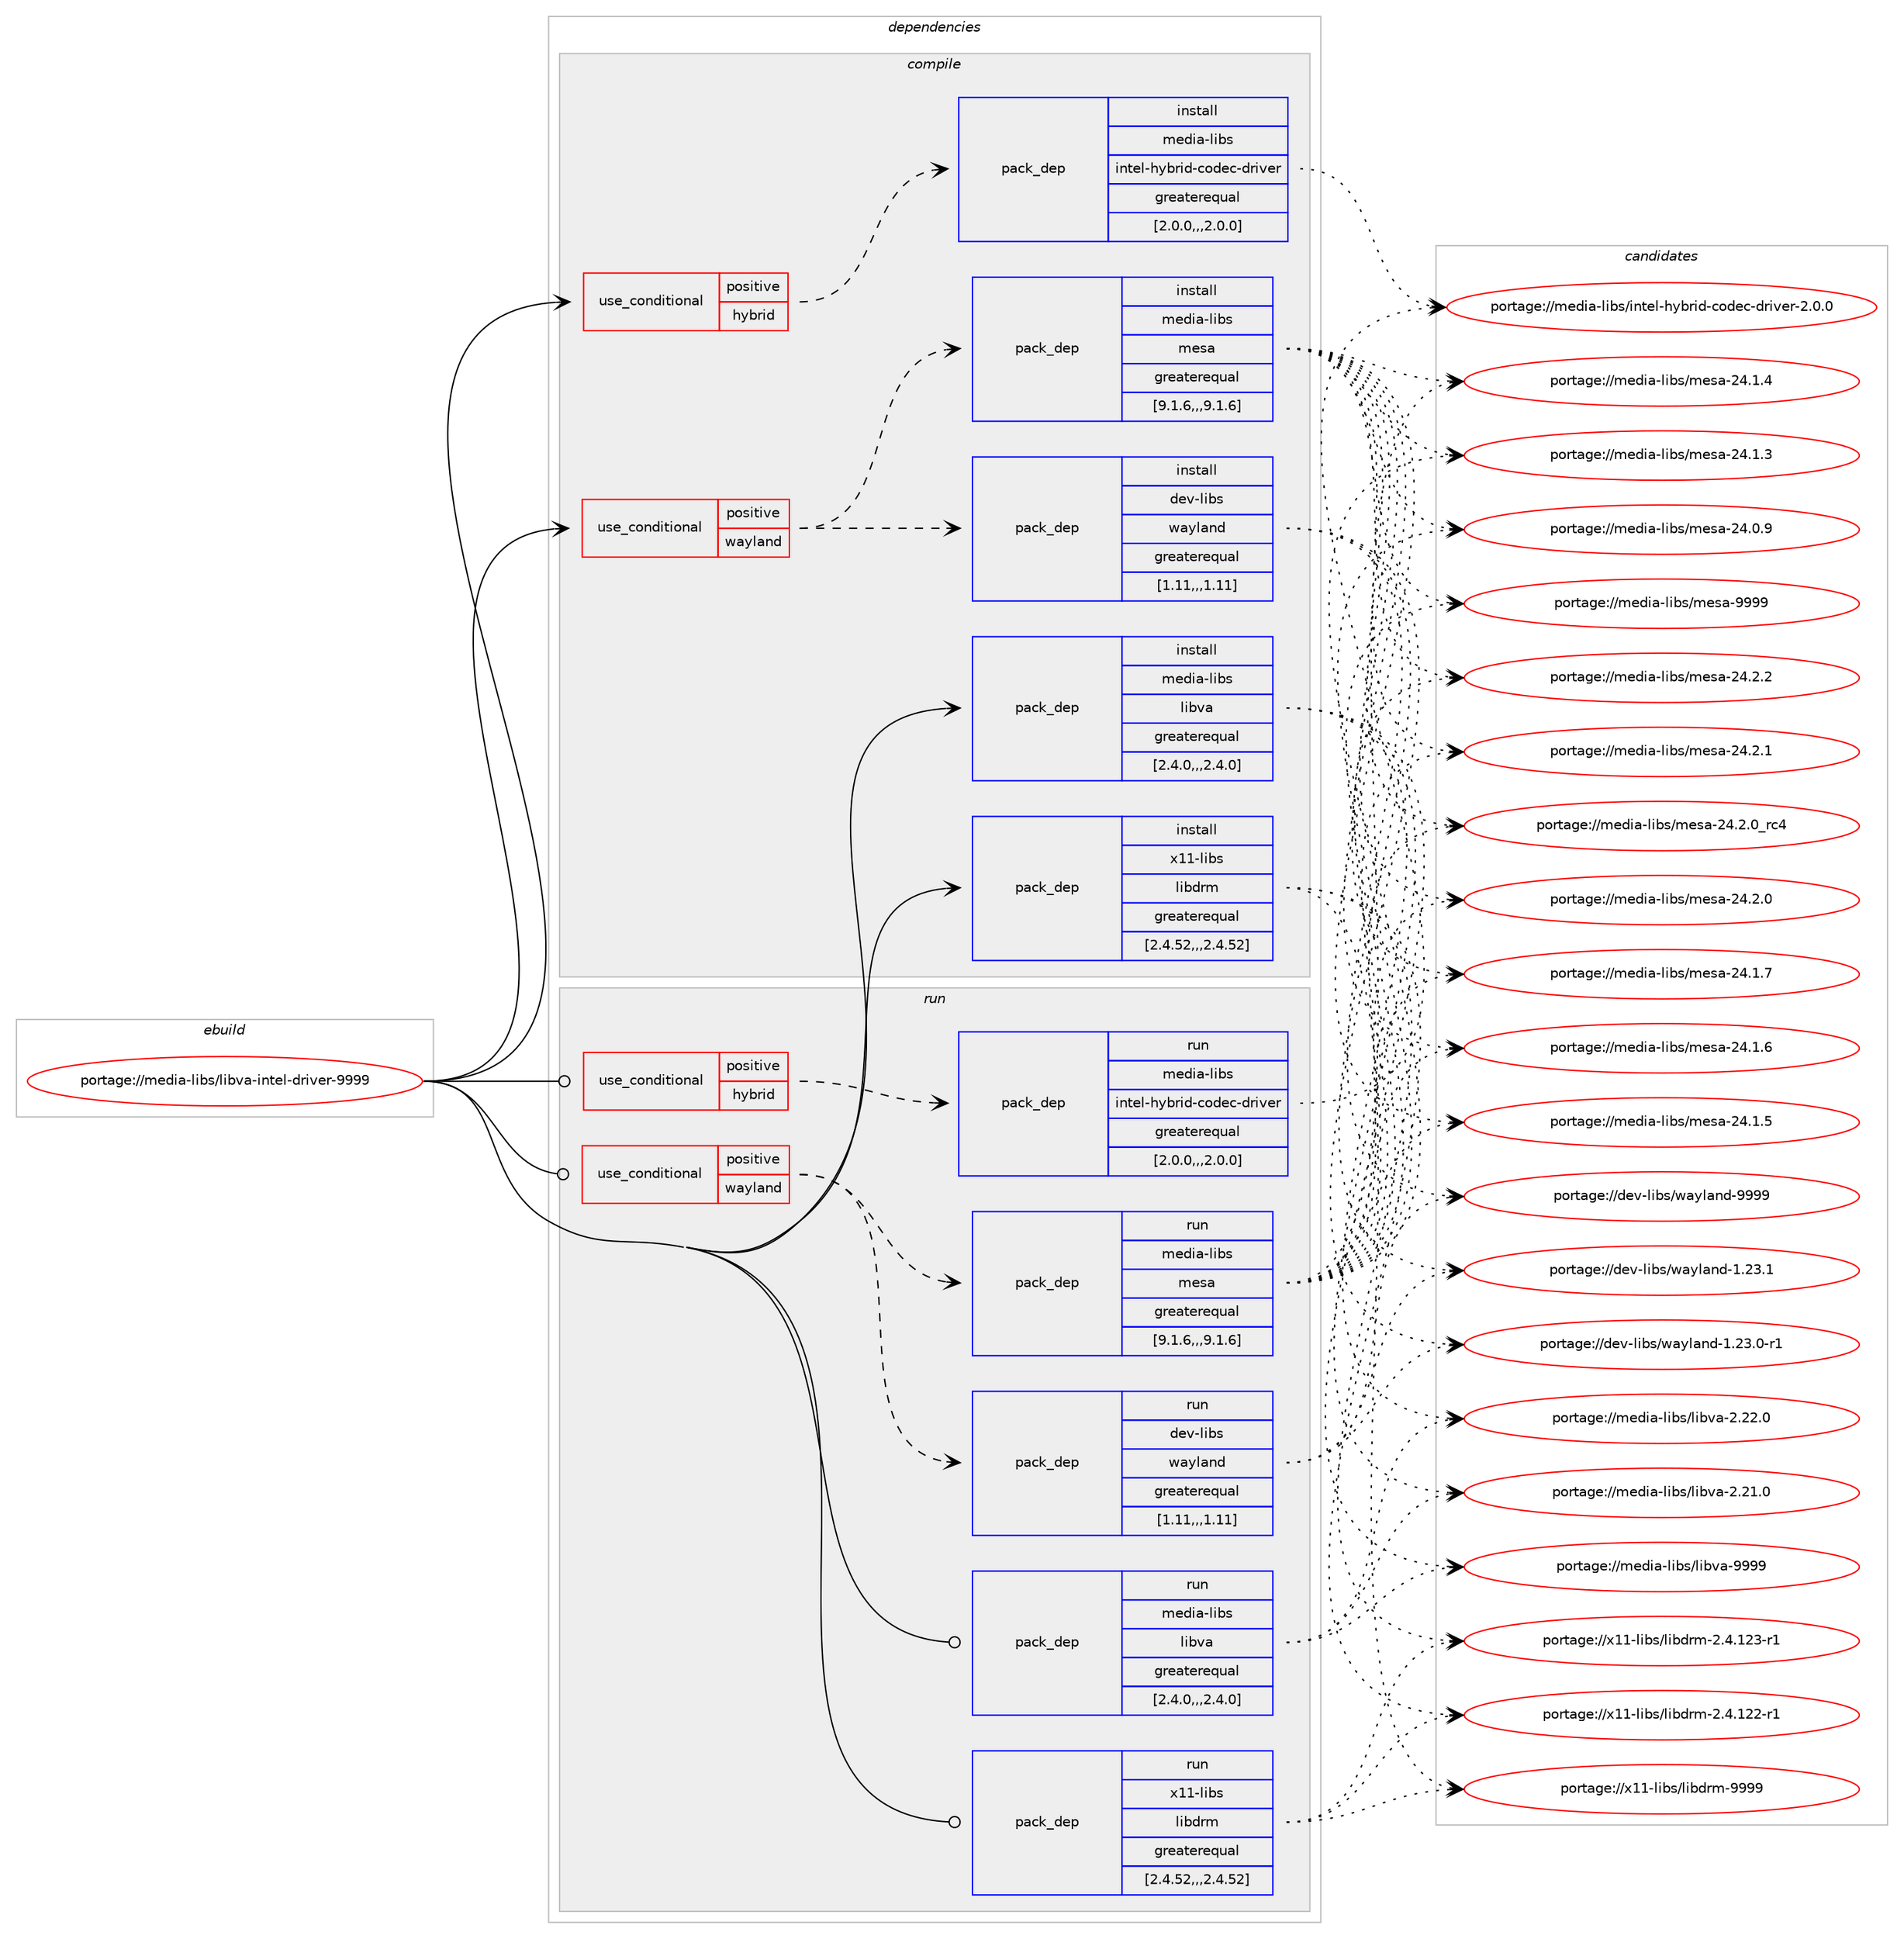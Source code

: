digraph prolog {

# *************
# Graph options
# *************

newrank=true;
concentrate=true;
compound=true;
graph [rankdir=LR,fontname=Helvetica,fontsize=10,ranksep=1.5];#, ranksep=2.5, nodesep=0.2];
edge  [arrowhead=vee];
node  [fontname=Helvetica,fontsize=10];

# **********
# The ebuild
# **********

subgraph cluster_leftcol {
color=gray;
label=<<i>ebuild</i>>;
id [label="portage://media-libs/libva-intel-driver-9999", color=red, width=4, href="../media-libs/libva-intel-driver-9999.svg"];
}

# ****************
# The dependencies
# ****************

subgraph cluster_midcol {
color=gray;
label=<<i>dependencies</i>>;
subgraph cluster_compile {
fillcolor="#eeeeee";
style=filled;
label=<<i>compile</i>>;
subgraph cond209309 {
dependency810781 [label=<<TABLE BORDER="0" CELLBORDER="1" CELLSPACING="0" CELLPADDING="4"><TR><TD ROWSPAN="3" CELLPADDING="10">use_conditional</TD></TR><TR><TD>positive</TD></TR><TR><TD>hybrid</TD></TR></TABLE>>, shape=none, color=red];
subgraph pack595337 {
dependency810782 [label=<<TABLE BORDER="0" CELLBORDER="1" CELLSPACING="0" CELLPADDING="4" WIDTH="220"><TR><TD ROWSPAN="6" CELLPADDING="30">pack_dep</TD></TR><TR><TD WIDTH="110">install</TD></TR><TR><TD>media-libs</TD></TR><TR><TD>intel-hybrid-codec-driver</TD></TR><TR><TD>greaterequal</TD></TR><TR><TD>[2.0.0,,,2.0.0]</TD></TR></TABLE>>, shape=none, color=blue];
}
dependency810781:e -> dependency810782:w [weight=20,style="dashed",arrowhead="vee"];
}
id:e -> dependency810781:w [weight=20,style="solid",arrowhead="vee"];
subgraph cond209310 {
dependency810783 [label=<<TABLE BORDER="0" CELLBORDER="1" CELLSPACING="0" CELLPADDING="4"><TR><TD ROWSPAN="3" CELLPADDING="10">use_conditional</TD></TR><TR><TD>positive</TD></TR><TR><TD>wayland</TD></TR></TABLE>>, shape=none, color=red];
subgraph pack595338 {
dependency810784 [label=<<TABLE BORDER="0" CELLBORDER="1" CELLSPACING="0" CELLPADDING="4" WIDTH="220"><TR><TD ROWSPAN="6" CELLPADDING="30">pack_dep</TD></TR><TR><TD WIDTH="110">install</TD></TR><TR><TD>dev-libs</TD></TR><TR><TD>wayland</TD></TR><TR><TD>greaterequal</TD></TR><TR><TD>[1.11,,,1.11]</TD></TR></TABLE>>, shape=none, color=blue];
}
dependency810783:e -> dependency810784:w [weight=20,style="dashed",arrowhead="vee"];
subgraph pack595339 {
dependency810785 [label=<<TABLE BORDER="0" CELLBORDER="1" CELLSPACING="0" CELLPADDING="4" WIDTH="220"><TR><TD ROWSPAN="6" CELLPADDING="30">pack_dep</TD></TR><TR><TD WIDTH="110">install</TD></TR><TR><TD>media-libs</TD></TR><TR><TD>mesa</TD></TR><TR><TD>greaterequal</TD></TR><TR><TD>[9.1.6,,,9.1.6]</TD></TR></TABLE>>, shape=none, color=blue];
}
dependency810783:e -> dependency810785:w [weight=20,style="dashed",arrowhead="vee"];
}
id:e -> dependency810783:w [weight=20,style="solid",arrowhead="vee"];
subgraph pack595340 {
dependency810786 [label=<<TABLE BORDER="0" CELLBORDER="1" CELLSPACING="0" CELLPADDING="4" WIDTH="220"><TR><TD ROWSPAN="6" CELLPADDING="30">pack_dep</TD></TR><TR><TD WIDTH="110">install</TD></TR><TR><TD>media-libs</TD></TR><TR><TD>libva</TD></TR><TR><TD>greaterequal</TD></TR><TR><TD>[2.4.0,,,2.4.0]</TD></TR></TABLE>>, shape=none, color=blue];
}
id:e -> dependency810786:w [weight=20,style="solid",arrowhead="vee"];
subgraph pack595341 {
dependency810787 [label=<<TABLE BORDER="0" CELLBORDER="1" CELLSPACING="0" CELLPADDING="4" WIDTH="220"><TR><TD ROWSPAN="6" CELLPADDING="30">pack_dep</TD></TR><TR><TD WIDTH="110">install</TD></TR><TR><TD>x11-libs</TD></TR><TR><TD>libdrm</TD></TR><TR><TD>greaterequal</TD></TR><TR><TD>[2.4.52,,,2.4.52]</TD></TR></TABLE>>, shape=none, color=blue];
}
id:e -> dependency810787:w [weight=20,style="solid",arrowhead="vee"];
}
subgraph cluster_compileandrun {
fillcolor="#eeeeee";
style=filled;
label=<<i>compile and run</i>>;
}
subgraph cluster_run {
fillcolor="#eeeeee";
style=filled;
label=<<i>run</i>>;
subgraph cond209311 {
dependency810788 [label=<<TABLE BORDER="0" CELLBORDER="1" CELLSPACING="0" CELLPADDING="4"><TR><TD ROWSPAN="3" CELLPADDING="10">use_conditional</TD></TR><TR><TD>positive</TD></TR><TR><TD>hybrid</TD></TR></TABLE>>, shape=none, color=red];
subgraph pack595342 {
dependency810789 [label=<<TABLE BORDER="0" CELLBORDER="1" CELLSPACING="0" CELLPADDING="4" WIDTH="220"><TR><TD ROWSPAN="6" CELLPADDING="30">pack_dep</TD></TR><TR><TD WIDTH="110">run</TD></TR><TR><TD>media-libs</TD></TR><TR><TD>intel-hybrid-codec-driver</TD></TR><TR><TD>greaterequal</TD></TR><TR><TD>[2.0.0,,,2.0.0]</TD></TR></TABLE>>, shape=none, color=blue];
}
dependency810788:e -> dependency810789:w [weight=20,style="dashed",arrowhead="vee"];
}
id:e -> dependency810788:w [weight=20,style="solid",arrowhead="odot"];
subgraph cond209312 {
dependency810790 [label=<<TABLE BORDER="0" CELLBORDER="1" CELLSPACING="0" CELLPADDING="4"><TR><TD ROWSPAN="3" CELLPADDING="10">use_conditional</TD></TR><TR><TD>positive</TD></TR><TR><TD>wayland</TD></TR></TABLE>>, shape=none, color=red];
subgraph pack595343 {
dependency810791 [label=<<TABLE BORDER="0" CELLBORDER="1" CELLSPACING="0" CELLPADDING="4" WIDTH="220"><TR><TD ROWSPAN="6" CELLPADDING="30">pack_dep</TD></TR><TR><TD WIDTH="110">run</TD></TR><TR><TD>dev-libs</TD></TR><TR><TD>wayland</TD></TR><TR><TD>greaterequal</TD></TR><TR><TD>[1.11,,,1.11]</TD></TR></TABLE>>, shape=none, color=blue];
}
dependency810790:e -> dependency810791:w [weight=20,style="dashed",arrowhead="vee"];
subgraph pack595344 {
dependency810792 [label=<<TABLE BORDER="0" CELLBORDER="1" CELLSPACING="0" CELLPADDING="4" WIDTH="220"><TR><TD ROWSPAN="6" CELLPADDING="30">pack_dep</TD></TR><TR><TD WIDTH="110">run</TD></TR><TR><TD>media-libs</TD></TR><TR><TD>mesa</TD></TR><TR><TD>greaterequal</TD></TR><TR><TD>[9.1.6,,,9.1.6]</TD></TR></TABLE>>, shape=none, color=blue];
}
dependency810790:e -> dependency810792:w [weight=20,style="dashed",arrowhead="vee"];
}
id:e -> dependency810790:w [weight=20,style="solid",arrowhead="odot"];
subgraph pack595345 {
dependency810793 [label=<<TABLE BORDER="0" CELLBORDER="1" CELLSPACING="0" CELLPADDING="4" WIDTH="220"><TR><TD ROWSPAN="6" CELLPADDING="30">pack_dep</TD></TR><TR><TD WIDTH="110">run</TD></TR><TR><TD>media-libs</TD></TR><TR><TD>libva</TD></TR><TR><TD>greaterequal</TD></TR><TR><TD>[2.4.0,,,2.4.0]</TD></TR></TABLE>>, shape=none, color=blue];
}
id:e -> dependency810793:w [weight=20,style="solid",arrowhead="odot"];
subgraph pack595346 {
dependency810794 [label=<<TABLE BORDER="0" CELLBORDER="1" CELLSPACING="0" CELLPADDING="4" WIDTH="220"><TR><TD ROWSPAN="6" CELLPADDING="30">pack_dep</TD></TR><TR><TD WIDTH="110">run</TD></TR><TR><TD>x11-libs</TD></TR><TR><TD>libdrm</TD></TR><TR><TD>greaterequal</TD></TR><TR><TD>[2.4.52,,,2.4.52]</TD></TR></TABLE>>, shape=none, color=blue];
}
id:e -> dependency810794:w [weight=20,style="solid",arrowhead="odot"];
}
}

# **************
# The candidates
# **************

subgraph cluster_choices {
rank=same;
color=gray;
label=<<i>candidates</i>>;

subgraph choice595337 {
color=black;
nodesep=1;
choice10910110010597451081059811547105110116101108451041219811410510045991111001019945100114105118101114455046484648 [label="portage://media-libs/intel-hybrid-codec-driver-2.0.0", color=red, width=4,href="../media-libs/intel-hybrid-codec-driver-2.0.0.svg"];
dependency810782:e -> choice10910110010597451081059811547105110116101108451041219811410510045991111001019945100114105118101114455046484648:w [style=dotted,weight="100"];
}
subgraph choice595338 {
color=black;
nodesep=1;
choice10010111845108105981154711997121108971101004557575757 [label="portage://dev-libs/wayland-9999", color=red, width=4,href="../dev-libs/wayland-9999.svg"];
choice100101118451081059811547119971211089711010045494650514649 [label="portage://dev-libs/wayland-1.23.1", color=red, width=4,href="../dev-libs/wayland-1.23.1.svg"];
choice1001011184510810598115471199712110897110100454946505146484511449 [label="portage://dev-libs/wayland-1.23.0-r1", color=red, width=4,href="../dev-libs/wayland-1.23.0-r1.svg"];
dependency810784:e -> choice10010111845108105981154711997121108971101004557575757:w [style=dotted,weight="100"];
dependency810784:e -> choice100101118451081059811547119971211089711010045494650514649:w [style=dotted,weight="100"];
dependency810784:e -> choice1001011184510810598115471199712110897110100454946505146484511449:w [style=dotted,weight="100"];
}
subgraph choice595339 {
color=black;
nodesep=1;
choice10910110010597451081059811547109101115974557575757 [label="portage://media-libs/mesa-9999", color=red, width=4,href="../media-libs/mesa-9999.svg"];
choice109101100105974510810598115471091011159745505246504650 [label="portage://media-libs/mesa-24.2.2", color=red, width=4,href="../media-libs/mesa-24.2.2.svg"];
choice109101100105974510810598115471091011159745505246504649 [label="portage://media-libs/mesa-24.2.1", color=red, width=4,href="../media-libs/mesa-24.2.1.svg"];
choice109101100105974510810598115471091011159745505246504648951149952 [label="portage://media-libs/mesa-24.2.0_rc4", color=red, width=4,href="../media-libs/mesa-24.2.0_rc4.svg"];
choice109101100105974510810598115471091011159745505246504648 [label="portage://media-libs/mesa-24.2.0", color=red, width=4,href="../media-libs/mesa-24.2.0.svg"];
choice109101100105974510810598115471091011159745505246494655 [label="portage://media-libs/mesa-24.1.7", color=red, width=4,href="../media-libs/mesa-24.1.7.svg"];
choice109101100105974510810598115471091011159745505246494654 [label="portage://media-libs/mesa-24.1.6", color=red, width=4,href="../media-libs/mesa-24.1.6.svg"];
choice109101100105974510810598115471091011159745505246494653 [label="portage://media-libs/mesa-24.1.5", color=red, width=4,href="../media-libs/mesa-24.1.5.svg"];
choice109101100105974510810598115471091011159745505246494652 [label="portage://media-libs/mesa-24.1.4", color=red, width=4,href="../media-libs/mesa-24.1.4.svg"];
choice109101100105974510810598115471091011159745505246494651 [label="portage://media-libs/mesa-24.1.3", color=red, width=4,href="../media-libs/mesa-24.1.3.svg"];
choice109101100105974510810598115471091011159745505246484657 [label="portage://media-libs/mesa-24.0.9", color=red, width=4,href="../media-libs/mesa-24.0.9.svg"];
dependency810785:e -> choice10910110010597451081059811547109101115974557575757:w [style=dotted,weight="100"];
dependency810785:e -> choice109101100105974510810598115471091011159745505246504650:w [style=dotted,weight="100"];
dependency810785:e -> choice109101100105974510810598115471091011159745505246504649:w [style=dotted,weight="100"];
dependency810785:e -> choice109101100105974510810598115471091011159745505246504648951149952:w [style=dotted,weight="100"];
dependency810785:e -> choice109101100105974510810598115471091011159745505246504648:w [style=dotted,weight="100"];
dependency810785:e -> choice109101100105974510810598115471091011159745505246494655:w [style=dotted,weight="100"];
dependency810785:e -> choice109101100105974510810598115471091011159745505246494654:w [style=dotted,weight="100"];
dependency810785:e -> choice109101100105974510810598115471091011159745505246494653:w [style=dotted,weight="100"];
dependency810785:e -> choice109101100105974510810598115471091011159745505246494652:w [style=dotted,weight="100"];
dependency810785:e -> choice109101100105974510810598115471091011159745505246494651:w [style=dotted,weight="100"];
dependency810785:e -> choice109101100105974510810598115471091011159745505246484657:w [style=dotted,weight="100"];
}
subgraph choice595340 {
color=black;
nodesep=1;
choice1091011001059745108105981154710810598118974557575757 [label="portage://media-libs/libva-9999", color=red, width=4,href="../media-libs/libva-9999.svg"];
choice10910110010597451081059811547108105981189745504650504648 [label="portage://media-libs/libva-2.22.0", color=red, width=4,href="../media-libs/libva-2.22.0.svg"];
choice10910110010597451081059811547108105981189745504650494648 [label="portage://media-libs/libva-2.21.0", color=red, width=4,href="../media-libs/libva-2.21.0.svg"];
dependency810786:e -> choice1091011001059745108105981154710810598118974557575757:w [style=dotted,weight="100"];
dependency810786:e -> choice10910110010597451081059811547108105981189745504650504648:w [style=dotted,weight="100"];
dependency810786:e -> choice10910110010597451081059811547108105981189745504650494648:w [style=dotted,weight="100"];
}
subgraph choice595341 {
color=black;
nodesep=1;
choice1204949451081059811547108105981001141094557575757 [label="portage://x11-libs/libdrm-9999", color=red, width=4,href="../x11-libs/libdrm-9999.svg"];
choice12049494510810598115471081059810011410945504652464950514511449 [label="portage://x11-libs/libdrm-2.4.123-r1", color=red, width=4,href="../x11-libs/libdrm-2.4.123-r1.svg"];
choice12049494510810598115471081059810011410945504652464950504511449 [label="portage://x11-libs/libdrm-2.4.122-r1", color=red, width=4,href="../x11-libs/libdrm-2.4.122-r1.svg"];
dependency810787:e -> choice1204949451081059811547108105981001141094557575757:w [style=dotted,weight="100"];
dependency810787:e -> choice12049494510810598115471081059810011410945504652464950514511449:w [style=dotted,weight="100"];
dependency810787:e -> choice12049494510810598115471081059810011410945504652464950504511449:w [style=dotted,weight="100"];
}
subgraph choice595342 {
color=black;
nodesep=1;
choice10910110010597451081059811547105110116101108451041219811410510045991111001019945100114105118101114455046484648 [label="portage://media-libs/intel-hybrid-codec-driver-2.0.0", color=red, width=4,href="../media-libs/intel-hybrid-codec-driver-2.0.0.svg"];
dependency810789:e -> choice10910110010597451081059811547105110116101108451041219811410510045991111001019945100114105118101114455046484648:w [style=dotted,weight="100"];
}
subgraph choice595343 {
color=black;
nodesep=1;
choice10010111845108105981154711997121108971101004557575757 [label="portage://dev-libs/wayland-9999", color=red, width=4,href="../dev-libs/wayland-9999.svg"];
choice100101118451081059811547119971211089711010045494650514649 [label="portage://dev-libs/wayland-1.23.1", color=red, width=4,href="../dev-libs/wayland-1.23.1.svg"];
choice1001011184510810598115471199712110897110100454946505146484511449 [label="portage://dev-libs/wayland-1.23.0-r1", color=red, width=4,href="../dev-libs/wayland-1.23.0-r1.svg"];
dependency810791:e -> choice10010111845108105981154711997121108971101004557575757:w [style=dotted,weight="100"];
dependency810791:e -> choice100101118451081059811547119971211089711010045494650514649:w [style=dotted,weight="100"];
dependency810791:e -> choice1001011184510810598115471199712110897110100454946505146484511449:w [style=dotted,weight="100"];
}
subgraph choice595344 {
color=black;
nodesep=1;
choice10910110010597451081059811547109101115974557575757 [label="portage://media-libs/mesa-9999", color=red, width=4,href="../media-libs/mesa-9999.svg"];
choice109101100105974510810598115471091011159745505246504650 [label="portage://media-libs/mesa-24.2.2", color=red, width=4,href="../media-libs/mesa-24.2.2.svg"];
choice109101100105974510810598115471091011159745505246504649 [label="portage://media-libs/mesa-24.2.1", color=red, width=4,href="../media-libs/mesa-24.2.1.svg"];
choice109101100105974510810598115471091011159745505246504648951149952 [label="portage://media-libs/mesa-24.2.0_rc4", color=red, width=4,href="../media-libs/mesa-24.2.0_rc4.svg"];
choice109101100105974510810598115471091011159745505246504648 [label="portage://media-libs/mesa-24.2.0", color=red, width=4,href="../media-libs/mesa-24.2.0.svg"];
choice109101100105974510810598115471091011159745505246494655 [label="portage://media-libs/mesa-24.1.7", color=red, width=4,href="../media-libs/mesa-24.1.7.svg"];
choice109101100105974510810598115471091011159745505246494654 [label="portage://media-libs/mesa-24.1.6", color=red, width=4,href="../media-libs/mesa-24.1.6.svg"];
choice109101100105974510810598115471091011159745505246494653 [label="portage://media-libs/mesa-24.1.5", color=red, width=4,href="../media-libs/mesa-24.1.5.svg"];
choice109101100105974510810598115471091011159745505246494652 [label="portage://media-libs/mesa-24.1.4", color=red, width=4,href="../media-libs/mesa-24.1.4.svg"];
choice109101100105974510810598115471091011159745505246494651 [label="portage://media-libs/mesa-24.1.3", color=red, width=4,href="../media-libs/mesa-24.1.3.svg"];
choice109101100105974510810598115471091011159745505246484657 [label="portage://media-libs/mesa-24.0.9", color=red, width=4,href="../media-libs/mesa-24.0.9.svg"];
dependency810792:e -> choice10910110010597451081059811547109101115974557575757:w [style=dotted,weight="100"];
dependency810792:e -> choice109101100105974510810598115471091011159745505246504650:w [style=dotted,weight="100"];
dependency810792:e -> choice109101100105974510810598115471091011159745505246504649:w [style=dotted,weight="100"];
dependency810792:e -> choice109101100105974510810598115471091011159745505246504648951149952:w [style=dotted,weight="100"];
dependency810792:e -> choice109101100105974510810598115471091011159745505246504648:w [style=dotted,weight="100"];
dependency810792:e -> choice109101100105974510810598115471091011159745505246494655:w [style=dotted,weight="100"];
dependency810792:e -> choice109101100105974510810598115471091011159745505246494654:w [style=dotted,weight="100"];
dependency810792:e -> choice109101100105974510810598115471091011159745505246494653:w [style=dotted,weight="100"];
dependency810792:e -> choice109101100105974510810598115471091011159745505246494652:w [style=dotted,weight="100"];
dependency810792:e -> choice109101100105974510810598115471091011159745505246494651:w [style=dotted,weight="100"];
dependency810792:e -> choice109101100105974510810598115471091011159745505246484657:w [style=dotted,weight="100"];
}
subgraph choice595345 {
color=black;
nodesep=1;
choice1091011001059745108105981154710810598118974557575757 [label="portage://media-libs/libva-9999", color=red, width=4,href="../media-libs/libva-9999.svg"];
choice10910110010597451081059811547108105981189745504650504648 [label="portage://media-libs/libva-2.22.0", color=red, width=4,href="../media-libs/libva-2.22.0.svg"];
choice10910110010597451081059811547108105981189745504650494648 [label="portage://media-libs/libva-2.21.0", color=red, width=4,href="../media-libs/libva-2.21.0.svg"];
dependency810793:e -> choice1091011001059745108105981154710810598118974557575757:w [style=dotted,weight="100"];
dependency810793:e -> choice10910110010597451081059811547108105981189745504650504648:w [style=dotted,weight="100"];
dependency810793:e -> choice10910110010597451081059811547108105981189745504650494648:w [style=dotted,weight="100"];
}
subgraph choice595346 {
color=black;
nodesep=1;
choice1204949451081059811547108105981001141094557575757 [label="portage://x11-libs/libdrm-9999", color=red, width=4,href="../x11-libs/libdrm-9999.svg"];
choice12049494510810598115471081059810011410945504652464950514511449 [label="portage://x11-libs/libdrm-2.4.123-r1", color=red, width=4,href="../x11-libs/libdrm-2.4.123-r1.svg"];
choice12049494510810598115471081059810011410945504652464950504511449 [label="portage://x11-libs/libdrm-2.4.122-r1", color=red, width=4,href="../x11-libs/libdrm-2.4.122-r1.svg"];
dependency810794:e -> choice1204949451081059811547108105981001141094557575757:w [style=dotted,weight="100"];
dependency810794:e -> choice12049494510810598115471081059810011410945504652464950514511449:w [style=dotted,weight="100"];
dependency810794:e -> choice12049494510810598115471081059810011410945504652464950504511449:w [style=dotted,weight="100"];
}
}

}
